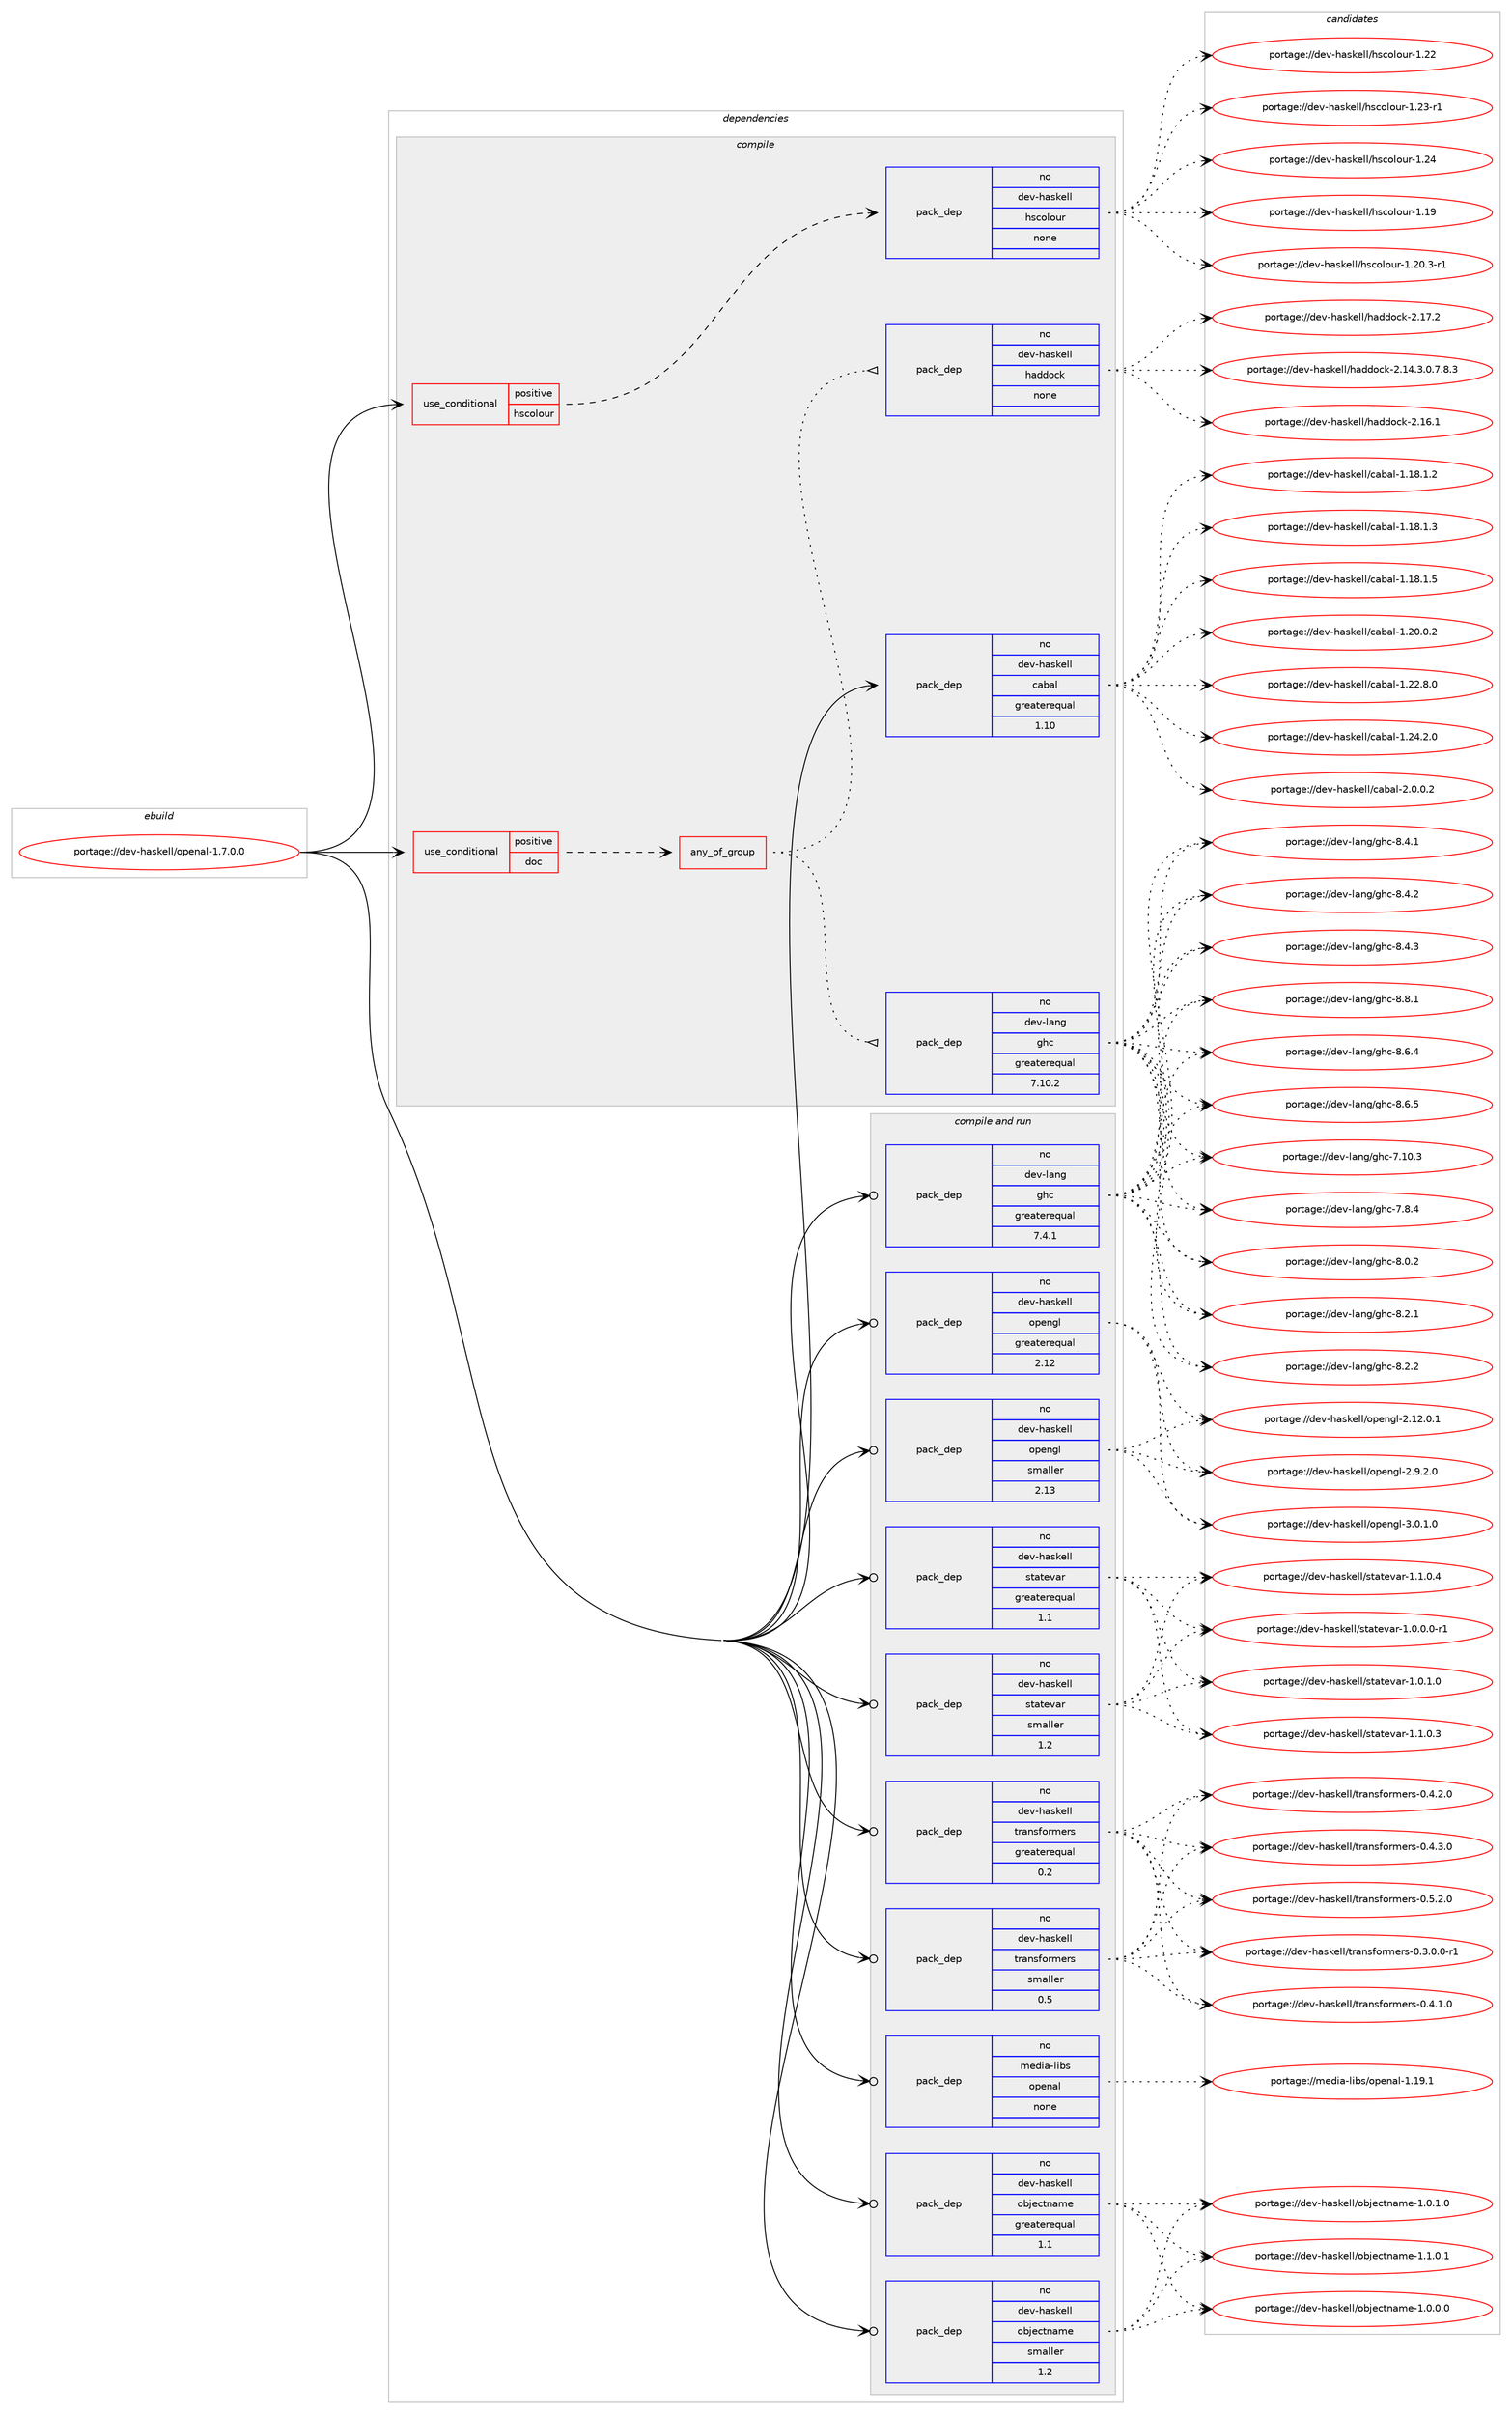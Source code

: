 digraph prolog {

# *************
# Graph options
# *************

newrank=true;
concentrate=true;
compound=true;
graph [rankdir=LR,fontname=Helvetica,fontsize=10,ranksep=1.5];#, ranksep=2.5, nodesep=0.2];
edge  [arrowhead=vee];
node  [fontname=Helvetica,fontsize=10];

# **********
# The ebuild
# **********

subgraph cluster_leftcol {
color=gray;
rank=same;
label=<<i>ebuild</i>>;
id [label="portage://dev-haskell/openal-1.7.0.0", color=red, width=4, href="../dev-haskell/openal-1.7.0.0.svg"];
}

# ****************
# The dependencies
# ****************

subgraph cluster_midcol {
color=gray;
label=<<i>dependencies</i>>;
subgraph cluster_compile {
fillcolor="#eeeeee";
style=filled;
label=<<i>compile</i>>;
subgraph cond16402 {
dependency75663 [label=<<TABLE BORDER="0" CELLBORDER="1" CELLSPACING="0" CELLPADDING="4"><TR><TD ROWSPAN="3" CELLPADDING="10">use_conditional</TD></TR><TR><TD>positive</TD></TR><TR><TD>doc</TD></TR></TABLE>>, shape=none, color=red];
subgraph any2106 {
dependency75664 [label=<<TABLE BORDER="0" CELLBORDER="1" CELLSPACING="0" CELLPADDING="4"><TR><TD CELLPADDING="10">any_of_group</TD></TR></TABLE>>, shape=none, color=red];subgraph pack57096 {
dependency75665 [label=<<TABLE BORDER="0" CELLBORDER="1" CELLSPACING="0" CELLPADDING="4" WIDTH="220"><TR><TD ROWSPAN="6" CELLPADDING="30">pack_dep</TD></TR><TR><TD WIDTH="110">no</TD></TR><TR><TD>dev-haskell</TD></TR><TR><TD>haddock</TD></TR><TR><TD>none</TD></TR><TR><TD></TD></TR></TABLE>>, shape=none, color=blue];
}
dependency75664:e -> dependency75665:w [weight=20,style="dotted",arrowhead="oinv"];
subgraph pack57097 {
dependency75666 [label=<<TABLE BORDER="0" CELLBORDER="1" CELLSPACING="0" CELLPADDING="4" WIDTH="220"><TR><TD ROWSPAN="6" CELLPADDING="30">pack_dep</TD></TR><TR><TD WIDTH="110">no</TD></TR><TR><TD>dev-lang</TD></TR><TR><TD>ghc</TD></TR><TR><TD>greaterequal</TD></TR><TR><TD>7.10.2</TD></TR></TABLE>>, shape=none, color=blue];
}
dependency75664:e -> dependency75666:w [weight=20,style="dotted",arrowhead="oinv"];
}
dependency75663:e -> dependency75664:w [weight=20,style="dashed",arrowhead="vee"];
}
id:e -> dependency75663:w [weight=20,style="solid",arrowhead="vee"];
subgraph cond16403 {
dependency75667 [label=<<TABLE BORDER="0" CELLBORDER="1" CELLSPACING="0" CELLPADDING="4"><TR><TD ROWSPAN="3" CELLPADDING="10">use_conditional</TD></TR><TR><TD>positive</TD></TR><TR><TD>hscolour</TD></TR></TABLE>>, shape=none, color=red];
subgraph pack57098 {
dependency75668 [label=<<TABLE BORDER="0" CELLBORDER="1" CELLSPACING="0" CELLPADDING="4" WIDTH="220"><TR><TD ROWSPAN="6" CELLPADDING="30">pack_dep</TD></TR><TR><TD WIDTH="110">no</TD></TR><TR><TD>dev-haskell</TD></TR><TR><TD>hscolour</TD></TR><TR><TD>none</TD></TR><TR><TD></TD></TR></TABLE>>, shape=none, color=blue];
}
dependency75667:e -> dependency75668:w [weight=20,style="dashed",arrowhead="vee"];
}
id:e -> dependency75667:w [weight=20,style="solid",arrowhead="vee"];
subgraph pack57099 {
dependency75669 [label=<<TABLE BORDER="0" CELLBORDER="1" CELLSPACING="0" CELLPADDING="4" WIDTH="220"><TR><TD ROWSPAN="6" CELLPADDING="30">pack_dep</TD></TR><TR><TD WIDTH="110">no</TD></TR><TR><TD>dev-haskell</TD></TR><TR><TD>cabal</TD></TR><TR><TD>greaterequal</TD></TR><TR><TD>1.10</TD></TR></TABLE>>, shape=none, color=blue];
}
id:e -> dependency75669:w [weight=20,style="solid",arrowhead="vee"];
}
subgraph cluster_compileandrun {
fillcolor="#eeeeee";
style=filled;
label=<<i>compile and run</i>>;
subgraph pack57100 {
dependency75670 [label=<<TABLE BORDER="0" CELLBORDER="1" CELLSPACING="0" CELLPADDING="4" WIDTH="220"><TR><TD ROWSPAN="6" CELLPADDING="30">pack_dep</TD></TR><TR><TD WIDTH="110">no</TD></TR><TR><TD>dev-haskell</TD></TR><TR><TD>objectname</TD></TR><TR><TD>greaterequal</TD></TR><TR><TD>1.1</TD></TR></TABLE>>, shape=none, color=blue];
}
id:e -> dependency75670:w [weight=20,style="solid",arrowhead="odotvee"];
subgraph pack57101 {
dependency75671 [label=<<TABLE BORDER="0" CELLBORDER="1" CELLSPACING="0" CELLPADDING="4" WIDTH="220"><TR><TD ROWSPAN="6" CELLPADDING="30">pack_dep</TD></TR><TR><TD WIDTH="110">no</TD></TR><TR><TD>dev-haskell</TD></TR><TR><TD>objectname</TD></TR><TR><TD>smaller</TD></TR><TR><TD>1.2</TD></TR></TABLE>>, shape=none, color=blue];
}
id:e -> dependency75671:w [weight=20,style="solid",arrowhead="odotvee"];
subgraph pack57102 {
dependency75672 [label=<<TABLE BORDER="0" CELLBORDER="1" CELLSPACING="0" CELLPADDING="4" WIDTH="220"><TR><TD ROWSPAN="6" CELLPADDING="30">pack_dep</TD></TR><TR><TD WIDTH="110">no</TD></TR><TR><TD>dev-haskell</TD></TR><TR><TD>opengl</TD></TR><TR><TD>greaterequal</TD></TR><TR><TD>2.12</TD></TR></TABLE>>, shape=none, color=blue];
}
id:e -> dependency75672:w [weight=20,style="solid",arrowhead="odotvee"];
subgraph pack57103 {
dependency75673 [label=<<TABLE BORDER="0" CELLBORDER="1" CELLSPACING="0" CELLPADDING="4" WIDTH="220"><TR><TD ROWSPAN="6" CELLPADDING="30">pack_dep</TD></TR><TR><TD WIDTH="110">no</TD></TR><TR><TD>dev-haskell</TD></TR><TR><TD>opengl</TD></TR><TR><TD>smaller</TD></TR><TR><TD>2.13</TD></TR></TABLE>>, shape=none, color=blue];
}
id:e -> dependency75673:w [weight=20,style="solid",arrowhead="odotvee"];
subgraph pack57104 {
dependency75674 [label=<<TABLE BORDER="0" CELLBORDER="1" CELLSPACING="0" CELLPADDING="4" WIDTH="220"><TR><TD ROWSPAN="6" CELLPADDING="30">pack_dep</TD></TR><TR><TD WIDTH="110">no</TD></TR><TR><TD>dev-haskell</TD></TR><TR><TD>statevar</TD></TR><TR><TD>greaterequal</TD></TR><TR><TD>1.1</TD></TR></TABLE>>, shape=none, color=blue];
}
id:e -> dependency75674:w [weight=20,style="solid",arrowhead="odotvee"];
subgraph pack57105 {
dependency75675 [label=<<TABLE BORDER="0" CELLBORDER="1" CELLSPACING="0" CELLPADDING="4" WIDTH="220"><TR><TD ROWSPAN="6" CELLPADDING="30">pack_dep</TD></TR><TR><TD WIDTH="110">no</TD></TR><TR><TD>dev-haskell</TD></TR><TR><TD>statevar</TD></TR><TR><TD>smaller</TD></TR><TR><TD>1.2</TD></TR></TABLE>>, shape=none, color=blue];
}
id:e -> dependency75675:w [weight=20,style="solid",arrowhead="odotvee"];
subgraph pack57106 {
dependency75676 [label=<<TABLE BORDER="0" CELLBORDER="1" CELLSPACING="0" CELLPADDING="4" WIDTH="220"><TR><TD ROWSPAN="6" CELLPADDING="30">pack_dep</TD></TR><TR><TD WIDTH="110">no</TD></TR><TR><TD>dev-haskell</TD></TR><TR><TD>transformers</TD></TR><TR><TD>greaterequal</TD></TR><TR><TD>0.2</TD></TR></TABLE>>, shape=none, color=blue];
}
id:e -> dependency75676:w [weight=20,style="solid",arrowhead="odotvee"];
subgraph pack57107 {
dependency75677 [label=<<TABLE BORDER="0" CELLBORDER="1" CELLSPACING="0" CELLPADDING="4" WIDTH="220"><TR><TD ROWSPAN="6" CELLPADDING="30">pack_dep</TD></TR><TR><TD WIDTH="110">no</TD></TR><TR><TD>dev-haskell</TD></TR><TR><TD>transformers</TD></TR><TR><TD>smaller</TD></TR><TR><TD>0.5</TD></TR></TABLE>>, shape=none, color=blue];
}
id:e -> dependency75677:w [weight=20,style="solid",arrowhead="odotvee"];
subgraph pack57108 {
dependency75678 [label=<<TABLE BORDER="0" CELLBORDER="1" CELLSPACING="0" CELLPADDING="4" WIDTH="220"><TR><TD ROWSPAN="6" CELLPADDING="30">pack_dep</TD></TR><TR><TD WIDTH="110">no</TD></TR><TR><TD>dev-lang</TD></TR><TR><TD>ghc</TD></TR><TR><TD>greaterequal</TD></TR><TR><TD>7.4.1</TD></TR></TABLE>>, shape=none, color=blue];
}
id:e -> dependency75678:w [weight=20,style="solid",arrowhead="odotvee"];
subgraph pack57109 {
dependency75679 [label=<<TABLE BORDER="0" CELLBORDER="1" CELLSPACING="0" CELLPADDING="4" WIDTH="220"><TR><TD ROWSPAN="6" CELLPADDING="30">pack_dep</TD></TR><TR><TD WIDTH="110">no</TD></TR><TR><TD>media-libs</TD></TR><TR><TD>openal</TD></TR><TR><TD>none</TD></TR><TR><TD></TD></TR></TABLE>>, shape=none, color=blue];
}
id:e -> dependency75679:w [weight=20,style="solid",arrowhead="odotvee"];
}
subgraph cluster_run {
fillcolor="#eeeeee";
style=filled;
label=<<i>run</i>>;
}
}

# **************
# The candidates
# **************

subgraph cluster_choices {
rank=same;
color=gray;
label=<<i>candidates</i>>;

subgraph choice57096 {
color=black;
nodesep=1;
choiceportage1001011184510497115107101108108471049710010011199107455046495246514648465546564651 [label="portage://dev-haskell/haddock-2.14.3.0.7.8.3", color=red, width=4,href="../dev-haskell/haddock-2.14.3.0.7.8.3.svg"];
choiceportage100101118451049711510710110810847104971001001119910745504649544649 [label="portage://dev-haskell/haddock-2.16.1", color=red, width=4,href="../dev-haskell/haddock-2.16.1.svg"];
choiceportage100101118451049711510710110810847104971001001119910745504649554650 [label="portage://dev-haskell/haddock-2.17.2", color=red, width=4,href="../dev-haskell/haddock-2.17.2.svg"];
dependency75665:e -> choiceportage1001011184510497115107101108108471049710010011199107455046495246514648465546564651:w [style=dotted,weight="100"];
dependency75665:e -> choiceportage100101118451049711510710110810847104971001001119910745504649544649:w [style=dotted,weight="100"];
dependency75665:e -> choiceportage100101118451049711510710110810847104971001001119910745504649554650:w [style=dotted,weight="100"];
}
subgraph choice57097 {
color=black;
nodesep=1;
choiceportage1001011184510897110103471031049945554649484651 [label="portage://dev-lang/ghc-7.10.3", color=red, width=4,href="../dev-lang/ghc-7.10.3.svg"];
choiceportage10010111845108971101034710310499455546564652 [label="portage://dev-lang/ghc-7.8.4", color=red, width=4,href="../dev-lang/ghc-7.8.4.svg"];
choiceportage10010111845108971101034710310499455646484650 [label="portage://dev-lang/ghc-8.0.2", color=red, width=4,href="../dev-lang/ghc-8.0.2.svg"];
choiceportage10010111845108971101034710310499455646504649 [label="portage://dev-lang/ghc-8.2.1", color=red, width=4,href="../dev-lang/ghc-8.2.1.svg"];
choiceportage10010111845108971101034710310499455646504650 [label="portage://dev-lang/ghc-8.2.2", color=red, width=4,href="../dev-lang/ghc-8.2.2.svg"];
choiceportage10010111845108971101034710310499455646524649 [label="portage://dev-lang/ghc-8.4.1", color=red, width=4,href="../dev-lang/ghc-8.4.1.svg"];
choiceportage10010111845108971101034710310499455646524650 [label="portage://dev-lang/ghc-8.4.2", color=red, width=4,href="../dev-lang/ghc-8.4.2.svg"];
choiceportage10010111845108971101034710310499455646524651 [label="portage://dev-lang/ghc-8.4.3", color=red, width=4,href="../dev-lang/ghc-8.4.3.svg"];
choiceportage10010111845108971101034710310499455646544652 [label="portage://dev-lang/ghc-8.6.4", color=red, width=4,href="../dev-lang/ghc-8.6.4.svg"];
choiceportage10010111845108971101034710310499455646544653 [label="portage://dev-lang/ghc-8.6.5", color=red, width=4,href="../dev-lang/ghc-8.6.5.svg"];
choiceportage10010111845108971101034710310499455646564649 [label="portage://dev-lang/ghc-8.8.1", color=red, width=4,href="../dev-lang/ghc-8.8.1.svg"];
dependency75666:e -> choiceportage1001011184510897110103471031049945554649484651:w [style=dotted,weight="100"];
dependency75666:e -> choiceportage10010111845108971101034710310499455546564652:w [style=dotted,weight="100"];
dependency75666:e -> choiceportage10010111845108971101034710310499455646484650:w [style=dotted,weight="100"];
dependency75666:e -> choiceportage10010111845108971101034710310499455646504649:w [style=dotted,weight="100"];
dependency75666:e -> choiceportage10010111845108971101034710310499455646504650:w [style=dotted,weight="100"];
dependency75666:e -> choiceportage10010111845108971101034710310499455646524649:w [style=dotted,weight="100"];
dependency75666:e -> choiceportage10010111845108971101034710310499455646524650:w [style=dotted,weight="100"];
dependency75666:e -> choiceportage10010111845108971101034710310499455646524651:w [style=dotted,weight="100"];
dependency75666:e -> choiceportage10010111845108971101034710310499455646544652:w [style=dotted,weight="100"];
dependency75666:e -> choiceportage10010111845108971101034710310499455646544653:w [style=dotted,weight="100"];
dependency75666:e -> choiceportage10010111845108971101034710310499455646564649:w [style=dotted,weight="100"];
}
subgraph choice57098 {
color=black;
nodesep=1;
choiceportage100101118451049711510710110810847104115991111081111171144549464957 [label="portage://dev-haskell/hscolour-1.19", color=red, width=4,href="../dev-haskell/hscolour-1.19.svg"];
choiceportage10010111845104971151071011081084710411599111108111117114454946504846514511449 [label="portage://dev-haskell/hscolour-1.20.3-r1", color=red, width=4,href="../dev-haskell/hscolour-1.20.3-r1.svg"];
choiceportage100101118451049711510710110810847104115991111081111171144549465050 [label="portage://dev-haskell/hscolour-1.22", color=red, width=4,href="../dev-haskell/hscolour-1.22.svg"];
choiceportage1001011184510497115107101108108471041159911110811111711445494650514511449 [label="portage://dev-haskell/hscolour-1.23-r1", color=red, width=4,href="../dev-haskell/hscolour-1.23-r1.svg"];
choiceportage100101118451049711510710110810847104115991111081111171144549465052 [label="portage://dev-haskell/hscolour-1.24", color=red, width=4,href="../dev-haskell/hscolour-1.24.svg"];
dependency75668:e -> choiceportage100101118451049711510710110810847104115991111081111171144549464957:w [style=dotted,weight="100"];
dependency75668:e -> choiceportage10010111845104971151071011081084710411599111108111117114454946504846514511449:w [style=dotted,weight="100"];
dependency75668:e -> choiceportage100101118451049711510710110810847104115991111081111171144549465050:w [style=dotted,weight="100"];
dependency75668:e -> choiceportage1001011184510497115107101108108471041159911110811111711445494650514511449:w [style=dotted,weight="100"];
dependency75668:e -> choiceportage100101118451049711510710110810847104115991111081111171144549465052:w [style=dotted,weight="100"];
}
subgraph choice57099 {
color=black;
nodesep=1;
choiceportage10010111845104971151071011081084799979897108454946495646494650 [label="portage://dev-haskell/cabal-1.18.1.2", color=red, width=4,href="../dev-haskell/cabal-1.18.1.2.svg"];
choiceportage10010111845104971151071011081084799979897108454946495646494651 [label="portage://dev-haskell/cabal-1.18.1.3", color=red, width=4,href="../dev-haskell/cabal-1.18.1.3.svg"];
choiceportage10010111845104971151071011081084799979897108454946495646494653 [label="portage://dev-haskell/cabal-1.18.1.5", color=red, width=4,href="../dev-haskell/cabal-1.18.1.5.svg"];
choiceportage10010111845104971151071011081084799979897108454946504846484650 [label="portage://dev-haskell/cabal-1.20.0.2", color=red, width=4,href="../dev-haskell/cabal-1.20.0.2.svg"];
choiceportage10010111845104971151071011081084799979897108454946505046564648 [label="portage://dev-haskell/cabal-1.22.8.0", color=red, width=4,href="../dev-haskell/cabal-1.22.8.0.svg"];
choiceportage10010111845104971151071011081084799979897108454946505246504648 [label="portage://dev-haskell/cabal-1.24.2.0", color=red, width=4,href="../dev-haskell/cabal-1.24.2.0.svg"];
choiceportage100101118451049711510710110810847999798971084550464846484650 [label="portage://dev-haskell/cabal-2.0.0.2", color=red, width=4,href="../dev-haskell/cabal-2.0.0.2.svg"];
dependency75669:e -> choiceportage10010111845104971151071011081084799979897108454946495646494650:w [style=dotted,weight="100"];
dependency75669:e -> choiceportage10010111845104971151071011081084799979897108454946495646494651:w [style=dotted,weight="100"];
dependency75669:e -> choiceportage10010111845104971151071011081084799979897108454946495646494653:w [style=dotted,weight="100"];
dependency75669:e -> choiceportage10010111845104971151071011081084799979897108454946504846484650:w [style=dotted,weight="100"];
dependency75669:e -> choiceportage10010111845104971151071011081084799979897108454946505046564648:w [style=dotted,weight="100"];
dependency75669:e -> choiceportage10010111845104971151071011081084799979897108454946505246504648:w [style=dotted,weight="100"];
dependency75669:e -> choiceportage100101118451049711510710110810847999798971084550464846484650:w [style=dotted,weight="100"];
}
subgraph choice57100 {
color=black;
nodesep=1;
choiceportage1001011184510497115107101108108471119810610199116110971091014549464846484648 [label="portage://dev-haskell/objectname-1.0.0.0", color=red, width=4,href="../dev-haskell/objectname-1.0.0.0.svg"];
choiceportage1001011184510497115107101108108471119810610199116110971091014549464846494648 [label="portage://dev-haskell/objectname-1.0.1.0", color=red, width=4,href="../dev-haskell/objectname-1.0.1.0.svg"];
choiceportage1001011184510497115107101108108471119810610199116110971091014549464946484649 [label="portage://dev-haskell/objectname-1.1.0.1", color=red, width=4,href="../dev-haskell/objectname-1.1.0.1.svg"];
dependency75670:e -> choiceportage1001011184510497115107101108108471119810610199116110971091014549464846484648:w [style=dotted,weight="100"];
dependency75670:e -> choiceportage1001011184510497115107101108108471119810610199116110971091014549464846494648:w [style=dotted,weight="100"];
dependency75670:e -> choiceportage1001011184510497115107101108108471119810610199116110971091014549464946484649:w [style=dotted,weight="100"];
}
subgraph choice57101 {
color=black;
nodesep=1;
choiceportage1001011184510497115107101108108471119810610199116110971091014549464846484648 [label="portage://dev-haskell/objectname-1.0.0.0", color=red, width=4,href="../dev-haskell/objectname-1.0.0.0.svg"];
choiceportage1001011184510497115107101108108471119810610199116110971091014549464846494648 [label="portage://dev-haskell/objectname-1.0.1.0", color=red, width=4,href="../dev-haskell/objectname-1.0.1.0.svg"];
choiceportage1001011184510497115107101108108471119810610199116110971091014549464946484649 [label="portage://dev-haskell/objectname-1.1.0.1", color=red, width=4,href="../dev-haskell/objectname-1.1.0.1.svg"];
dependency75671:e -> choiceportage1001011184510497115107101108108471119810610199116110971091014549464846484648:w [style=dotted,weight="100"];
dependency75671:e -> choiceportage1001011184510497115107101108108471119810610199116110971091014549464846494648:w [style=dotted,weight="100"];
dependency75671:e -> choiceportage1001011184510497115107101108108471119810610199116110971091014549464946484649:w [style=dotted,weight="100"];
}
subgraph choice57102 {
color=black;
nodesep=1;
choiceportage100101118451049711510710110810847111112101110103108455046495046484649 [label="portage://dev-haskell/opengl-2.12.0.1", color=red, width=4,href="../dev-haskell/opengl-2.12.0.1.svg"];
choiceportage1001011184510497115107101108108471111121011101031084550465746504648 [label="portage://dev-haskell/opengl-2.9.2.0", color=red, width=4,href="../dev-haskell/opengl-2.9.2.0.svg"];
choiceportage1001011184510497115107101108108471111121011101031084551464846494648 [label="portage://dev-haskell/opengl-3.0.1.0", color=red, width=4,href="../dev-haskell/opengl-3.0.1.0.svg"];
dependency75672:e -> choiceportage100101118451049711510710110810847111112101110103108455046495046484649:w [style=dotted,weight="100"];
dependency75672:e -> choiceportage1001011184510497115107101108108471111121011101031084550465746504648:w [style=dotted,weight="100"];
dependency75672:e -> choiceportage1001011184510497115107101108108471111121011101031084551464846494648:w [style=dotted,weight="100"];
}
subgraph choice57103 {
color=black;
nodesep=1;
choiceportage100101118451049711510710110810847111112101110103108455046495046484649 [label="portage://dev-haskell/opengl-2.12.0.1", color=red, width=4,href="../dev-haskell/opengl-2.12.0.1.svg"];
choiceportage1001011184510497115107101108108471111121011101031084550465746504648 [label="portage://dev-haskell/opengl-2.9.2.0", color=red, width=4,href="../dev-haskell/opengl-2.9.2.0.svg"];
choiceportage1001011184510497115107101108108471111121011101031084551464846494648 [label="portage://dev-haskell/opengl-3.0.1.0", color=red, width=4,href="../dev-haskell/opengl-3.0.1.0.svg"];
dependency75673:e -> choiceportage100101118451049711510710110810847111112101110103108455046495046484649:w [style=dotted,weight="100"];
dependency75673:e -> choiceportage1001011184510497115107101108108471111121011101031084550465746504648:w [style=dotted,weight="100"];
dependency75673:e -> choiceportage1001011184510497115107101108108471111121011101031084551464846494648:w [style=dotted,weight="100"];
}
subgraph choice57104 {
color=black;
nodesep=1;
choiceportage100101118451049711510710110810847115116971161011189711445494648464846484511449 [label="portage://dev-haskell/statevar-1.0.0.0-r1", color=red, width=4,href="../dev-haskell/statevar-1.0.0.0-r1.svg"];
choiceportage10010111845104971151071011081084711511697116101118971144549464846494648 [label="portage://dev-haskell/statevar-1.0.1.0", color=red, width=4,href="../dev-haskell/statevar-1.0.1.0.svg"];
choiceportage10010111845104971151071011081084711511697116101118971144549464946484651 [label="portage://dev-haskell/statevar-1.1.0.3", color=red, width=4,href="../dev-haskell/statevar-1.1.0.3.svg"];
choiceportage10010111845104971151071011081084711511697116101118971144549464946484652 [label="portage://dev-haskell/statevar-1.1.0.4", color=red, width=4,href="../dev-haskell/statevar-1.1.0.4.svg"];
dependency75674:e -> choiceportage100101118451049711510710110810847115116971161011189711445494648464846484511449:w [style=dotted,weight="100"];
dependency75674:e -> choiceportage10010111845104971151071011081084711511697116101118971144549464846494648:w [style=dotted,weight="100"];
dependency75674:e -> choiceportage10010111845104971151071011081084711511697116101118971144549464946484651:w [style=dotted,weight="100"];
dependency75674:e -> choiceportage10010111845104971151071011081084711511697116101118971144549464946484652:w [style=dotted,weight="100"];
}
subgraph choice57105 {
color=black;
nodesep=1;
choiceportage100101118451049711510710110810847115116971161011189711445494648464846484511449 [label="portage://dev-haskell/statevar-1.0.0.0-r1", color=red, width=4,href="../dev-haskell/statevar-1.0.0.0-r1.svg"];
choiceportage10010111845104971151071011081084711511697116101118971144549464846494648 [label="portage://dev-haskell/statevar-1.0.1.0", color=red, width=4,href="../dev-haskell/statevar-1.0.1.0.svg"];
choiceportage10010111845104971151071011081084711511697116101118971144549464946484651 [label="portage://dev-haskell/statevar-1.1.0.3", color=red, width=4,href="../dev-haskell/statevar-1.1.0.3.svg"];
choiceportage10010111845104971151071011081084711511697116101118971144549464946484652 [label="portage://dev-haskell/statevar-1.1.0.4", color=red, width=4,href="../dev-haskell/statevar-1.1.0.4.svg"];
dependency75675:e -> choiceportage100101118451049711510710110810847115116971161011189711445494648464846484511449:w [style=dotted,weight="100"];
dependency75675:e -> choiceportage10010111845104971151071011081084711511697116101118971144549464846494648:w [style=dotted,weight="100"];
dependency75675:e -> choiceportage10010111845104971151071011081084711511697116101118971144549464946484651:w [style=dotted,weight="100"];
dependency75675:e -> choiceportage10010111845104971151071011081084711511697116101118971144549464946484652:w [style=dotted,weight="100"];
}
subgraph choice57106 {
color=black;
nodesep=1;
choiceportage1001011184510497115107101108108471161149711011510211111410910111411545484651464846484511449 [label="portage://dev-haskell/transformers-0.3.0.0-r1", color=red, width=4,href="../dev-haskell/transformers-0.3.0.0-r1.svg"];
choiceportage100101118451049711510710110810847116114971101151021111141091011141154548465246494648 [label="portage://dev-haskell/transformers-0.4.1.0", color=red, width=4,href="../dev-haskell/transformers-0.4.1.0.svg"];
choiceportage100101118451049711510710110810847116114971101151021111141091011141154548465246504648 [label="portage://dev-haskell/transformers-0.4.2.0", color=red, width=4,href="../dev-haskell/transformers-0.4.2.0.svg"];
choiceportage100101118451049711510710110810847116114971101151021111141091011141154548465246514648 [label="portage://dev-haskell/transformers-0.4.3.0", color=red, width=4,href="../dev-haskell/transformers-0.4.3.0.svg"];
choiceportage100101118451049711510710110810847116114971101151021111141091011141154548465346504648 [label="portage://dev-haskell/transformers-0.5.2.0", color=red, width=4,href="../dev-haskell/transformers-0.5.2.0.svg"];
dependency75676:e -> choiceportage1001011184510497115107101108108471161149711011510211111410910111411545484651464846484511449:w [style=dotted,weight="100"];
dependency75676:e -> choiceportage100101118451049711510710110810847116114971101151021111141091011141154548465246494648:w [style=dotted,weight="100"];
dependency75676:e -> choiceportage100101118451049711510710110810847116114971101151021111141091011141154548465246504648:w [style=dotted,weight="100"];
dependency75676:e -> choiceportage100101118451049711510710110810847116114971101151021111141091011141154548465246514648:w [style=dotted,weight="100"];
dependency75676:e -> choiceportage100101118451049711510710110810847116114971101151021111141091011141154548465346504648:w [style=dotted,weight="100"];
}
subgraph choice57107 {
color=black;
nodesep=1;
choiceportage1001011184510497115107101108108471161149711011510211111410910111411545484651464846484511449 [label="portage://dev-haskell/transformers-0.3.0.0-r1", color=red, width=4,href="../dev-haskell/transformers-0.3.0.0-r1.svg"];
choiceportage100101118451049711510710110810847116114971101151021111141091011141154548465246494648 [label="portage://dev-haskell/transformers-0.4.1.0", color=red, width=4,href="../dev-haskell/transformers-0.4.1.0.svg"];
choiceportage100101118451049711510710110810847116114971101151021111141091011141154548465246504648 [label="portage://dev-haskell/transformers-0.4.2.0", color=red, width=4,href="../dev-haskell/transformers-0.4.2.0.svg"];
choiceportage100101118451049711510710110810847116114971101151021111141091011141154548465246514648 [label="portage://dev-haskell/transformers-0.4.3.0", color=red, width=4,href="../dev-haskell/transformers-0.4.3.0.svg"];
choiceportage100101118451049711510710110810847116114971101151021111141091011141154548465346504648 [label="portage://dev-haskell/transformers-0.5.2.0", color=red, width=4,href="../dev-haskell/transformers-0.5.2.0.svg"];
dependency75677:e -> choiceportage1001011184510497115107101108108471161149711011510211111410910111411545484651464846484511449:w [style=dotted,weight="100"];
dependency75677:e -> choiceportage100101118451049711510710110810847116114971101151021111141091011141154548465246494648:w [style=dotted,weight="100"];
dependency75677:e -> choiceportage100101118451049711510710110810847116114971101151021111141091011141154548465246504648:w [style=dotted,weight="100"];
dependency75677:e -> choiceportage100101118451049711510710110810847116114971101151021111141091011141154548465246514648:w [style=dotted,weight="100"];
dependency75677:e -> choiceportage100101118451049711510710110810847116114971101151021111141091011141154548465346504648:w [style=dotted,weight="100"];
}
subgraph choice57108 {
color=black;
nodesep=1;
choiceportage1001011184510897110103471031049945554649484651 [label="portage://dev-lang/ghc-7.10.3", color=red, width=4,href="../dev-lang/ghc-7.10.3.svg"];
choiceportage10010111845108971101034710310499455546564652 [label="portage://dev-lang/ghc-7.8.4", color=red, width=4,href="../dev-lang/ghc-7.8.4.svg"];
choiceportage10010111845108971101034710310499455646484650 [label="portage://dev-lang/ghc-8.0.2", color=red, width=4,href="../dev-lang/ghc-8.0.2.svg"];
choiceportage10010111845108971101034710310499455646504649 [label="portage://dev-lang/ghc-8.2.1", color=red, width=4,href="../dev-lang/ghc-8.2.1.svg"];
choiceportage10010111845108971101034710310499455646504650 [label="portage://dev-lang/ghc-8.2.2", color=red, width=4,href="../dev-lang/ghc-8.2.2.svg"];
choiceportage10010111845108971101034710310499455646524649 [label="portage://dev-lang/ghc-8.4.1", color=red, width=4,href="../dev-lang/ghc-8.4.1.svg"];
choiceportage10010111845108971101034710310499455646524650 [label="portage://dev-lang/ghc-8.4.2", color=red, width=4,href="../dev-lang/ghc-8.4.2.svg"];
choiceportage10010111845108971101034710310499455646524651 [label="portage://dev-lang/ghc-8.4.3", color=red, width=4,href="../dev-lang/ghc-8.4.3.svg"];
choiceportage10010111845108971101034710310499455646544652 [label="portage://dev-lang/ghc-8.6.4", color=red, width=4,href="../dev-lang/ghc-8.6.4.svg"];
choiceportage10010111845108971101034710310499455646544653 [label="portage://dev-lang/ghc-8.6.5", color=red, width=4,href="../dev-lang/ghc-8.6.5.svg"];
choiceportage10010111845108971101034710310499455646564649 [label="portage://dev-lang/ghc-8.8.1", color=red, width=4,href="../dev-lang/ghc-8.8.1.svg"];
dependency75678:e -> choiceportage1001011184510897110103471031049945554649484651:w [style=dotted,weight="100"];
dependency75678:e -> choiceportage10010111845108971101034710310499455546564652:w [style=dotted,weight="100"];
dependency75678:e -> choiceportage10010111845108971101034710310499455646484650:w [style=dotted,weight="100"];
dependency75678:e -> choiceportage10010111845108971101034710310499455646504649:w [style=dotted,weight="100"];
dependency75678:e -> choiceportage10010111845108971101034710310499455646504650:w [style=dotted,weight="100"];
dependency75678:e -> choiceportage10010111845108971101034710310499455646524649:w [style=dotted,weight="100"];
dependency75678:e -> choiceportage10010111845108971101034710310499455646524650:w [style=dotted,weight="100"];
dependency75678:e -> choiceportage10010111845108971101034710310499455646524651:w [style=dotted,weight="100"];
dependency75678:e -> choiceportage10010111845108971101034710310499455646544652:w [style=dotted,weight="100"];
dependency75678:e -> choiceportage10010111845108971101034710310499455646544653:w [style=dotted,weight="100"];
dependency75678:e -> choiceportage10010111845108971101034710310499455646564649:w [style=dotted,weight="100"];
}
subgraph choice57109 {
color=black;
nodesep=1;
choiceportage109101100105974510810598115471111121011109710845494649574649 [label="portage://media-libs/openal-1.19.1", color=red, width=4,href="../media-libs/openal-1.19.1.svg"];
dependency75679:e -> choiceportage109101100105974510810598115471111121011109710845494649574649:w [style=dotted,weight="100"];
}
}

}
